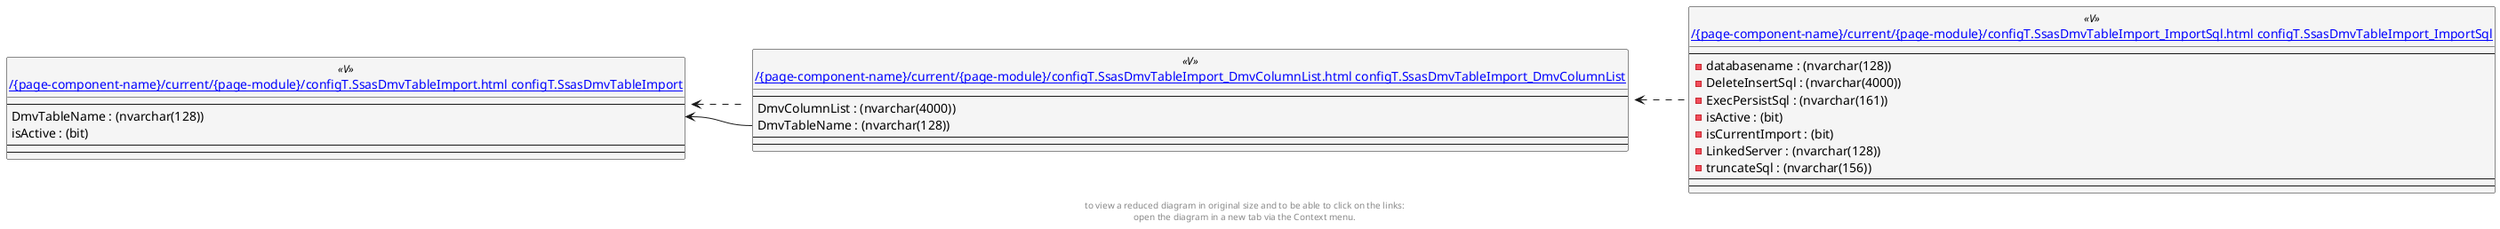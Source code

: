 @startuml
left to right direction
'top to bottom direction
hide circle
'avoide "." issues:
set namespaceSeparator none


skinparam class {
  BackgroundColor White
  BackgroundColor<<FN>> Yellow
  BackgroundColor<<FS>> Yellow
  BackgroundColor<<FT>> LightGray
  BackgroundColor<<IF>> Yellow
  BackgroundColor<<IS>> Yellow
  BackgroundColor<<P>> Aqua
  BackgroundColor<<PC>> Aqua
  BackgroundColor<<SN>> Yellow
  BackgroundColor<<SO>> SlateBlue
  BackgroundColor<<TF>> LightGray
  BackgroundColor<<TR>> Tomato
  BackgroundColor<<U>> White
  BackgroundColor<<V>> WhiteSmoke
  BackgroundColor<<X>> Aqua
}


entity "[[{site-url}/{page-component-name}/current/{page-module}/configT.SsasDmvTableImport.html configT.SsasDmvTableImport]]" as configT.SsasDmvTableImport << V >> {
  --
  DmvTableName : (nvarchar(128))
  isActive : (bit)
  --
  --
}

entity "[[{site-url}/{page-component-name}/current/{page-module}/configT.SsasDmvTableImport_DmvColumnList.html configT.SsasDmvTableImport_DmvColumnList]]" as configT.SsasDmvTableImport_DmvColumnList << V >> {
  --
  DmvColumnList : (nvarchar(4000))
  DmvTableName : (nvarchar(128))
  --
  --
}

entity "[[{site-url}/{page-component-name}/current/{page-module}/configT.SsasDmvTableImport_ImportSql.html configT.SsasDmvTableImport_ImportSql]]" as configT.SsasDmvTableImport_ImportSql << V >> {
  --
  - databasename : (nvarchar(128))
  - DeleteInsertSql : (nvarchar(4000))
  - ExecPersistSql : (nvarchar(161))
  - isActive : (bit)
  - isCurrentImport : (bit)
  - LinkedServer : (nvarchar(128))
  - truncateSql : (nvarchar(156))
  --
  --
}

configT.SsasDmvTableImport <.. configT.SsasDmvTableImport_DmvColumnList
configT.SsasDmvTableImport_DmvColumnList <.. configT.SsasDmvTableImport_ImportSql
configT.SsasDmvTableImport::DmvTableName <-- configT.SsasDmvTableImport_DmvColumnList::DmvTableName
footer
to view a reduced diagram in original size and to be able to click on the links:
open the diagram in a new tab via the Context menu.
end footer

@enduml

